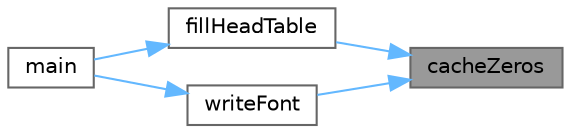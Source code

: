 digraph "cacheZeros"
{
 // LATEX_PDF_SIZE
  bgcolor="transparent";
  edge [fontname=Helvetica,fontsize=10,labelfontname=Helvetica,labelfontsize=10];
  node [fontname=Helvetica,fontsize=10,shape=box,height=0.2,width=0.4];
  rankdir="RL";
  Node1 [label="cacheZeros",height=0.2,width=0.4,color="gray40", fillcolor="grey60", style="filled", fontcolor="black",tooltip="Append 1 to 4 bytes of zeroes to a buffer, for padding."];
  Node1 -> Node2 [dir="back",color="steelblue1",style="solid"];
  Node2 [label="fillHeadTable",height=0.2,width=0.4,color="grey40", fillcolor="white", style="filled",URL="$hex2otf_8c.html#a4ac0c02117b703a71bee3dd34e2eb306",tooltip="Fill a \"head\" font table."];
  Node2 -> Node3 [dir="back",color="steelblue1",style="solid"];
  Node3 [label="main",height=0.2,width=0.4,color="grey40", fillcolor="white", style="filled",URL="$hex2otf_8c.html#a0ddf1224851353fc92bfbff6f499fa97",tooltip="The main function."];
  Node1 -> Node4 [dir="back",color="steelblue1",style="solid"];
  Node4 [label="writeFont",height=0.2,width=0.4,color="grey40", fillcolor="white", style="filled",URL="$hex2otf_8c.html#a074562f0527ff6db8b1b956b9356a315",tooltip="Write OpenType font to output file."];
  Node4 -> Node3 [dir="back",color="steelblue1",style="solid"];
}
